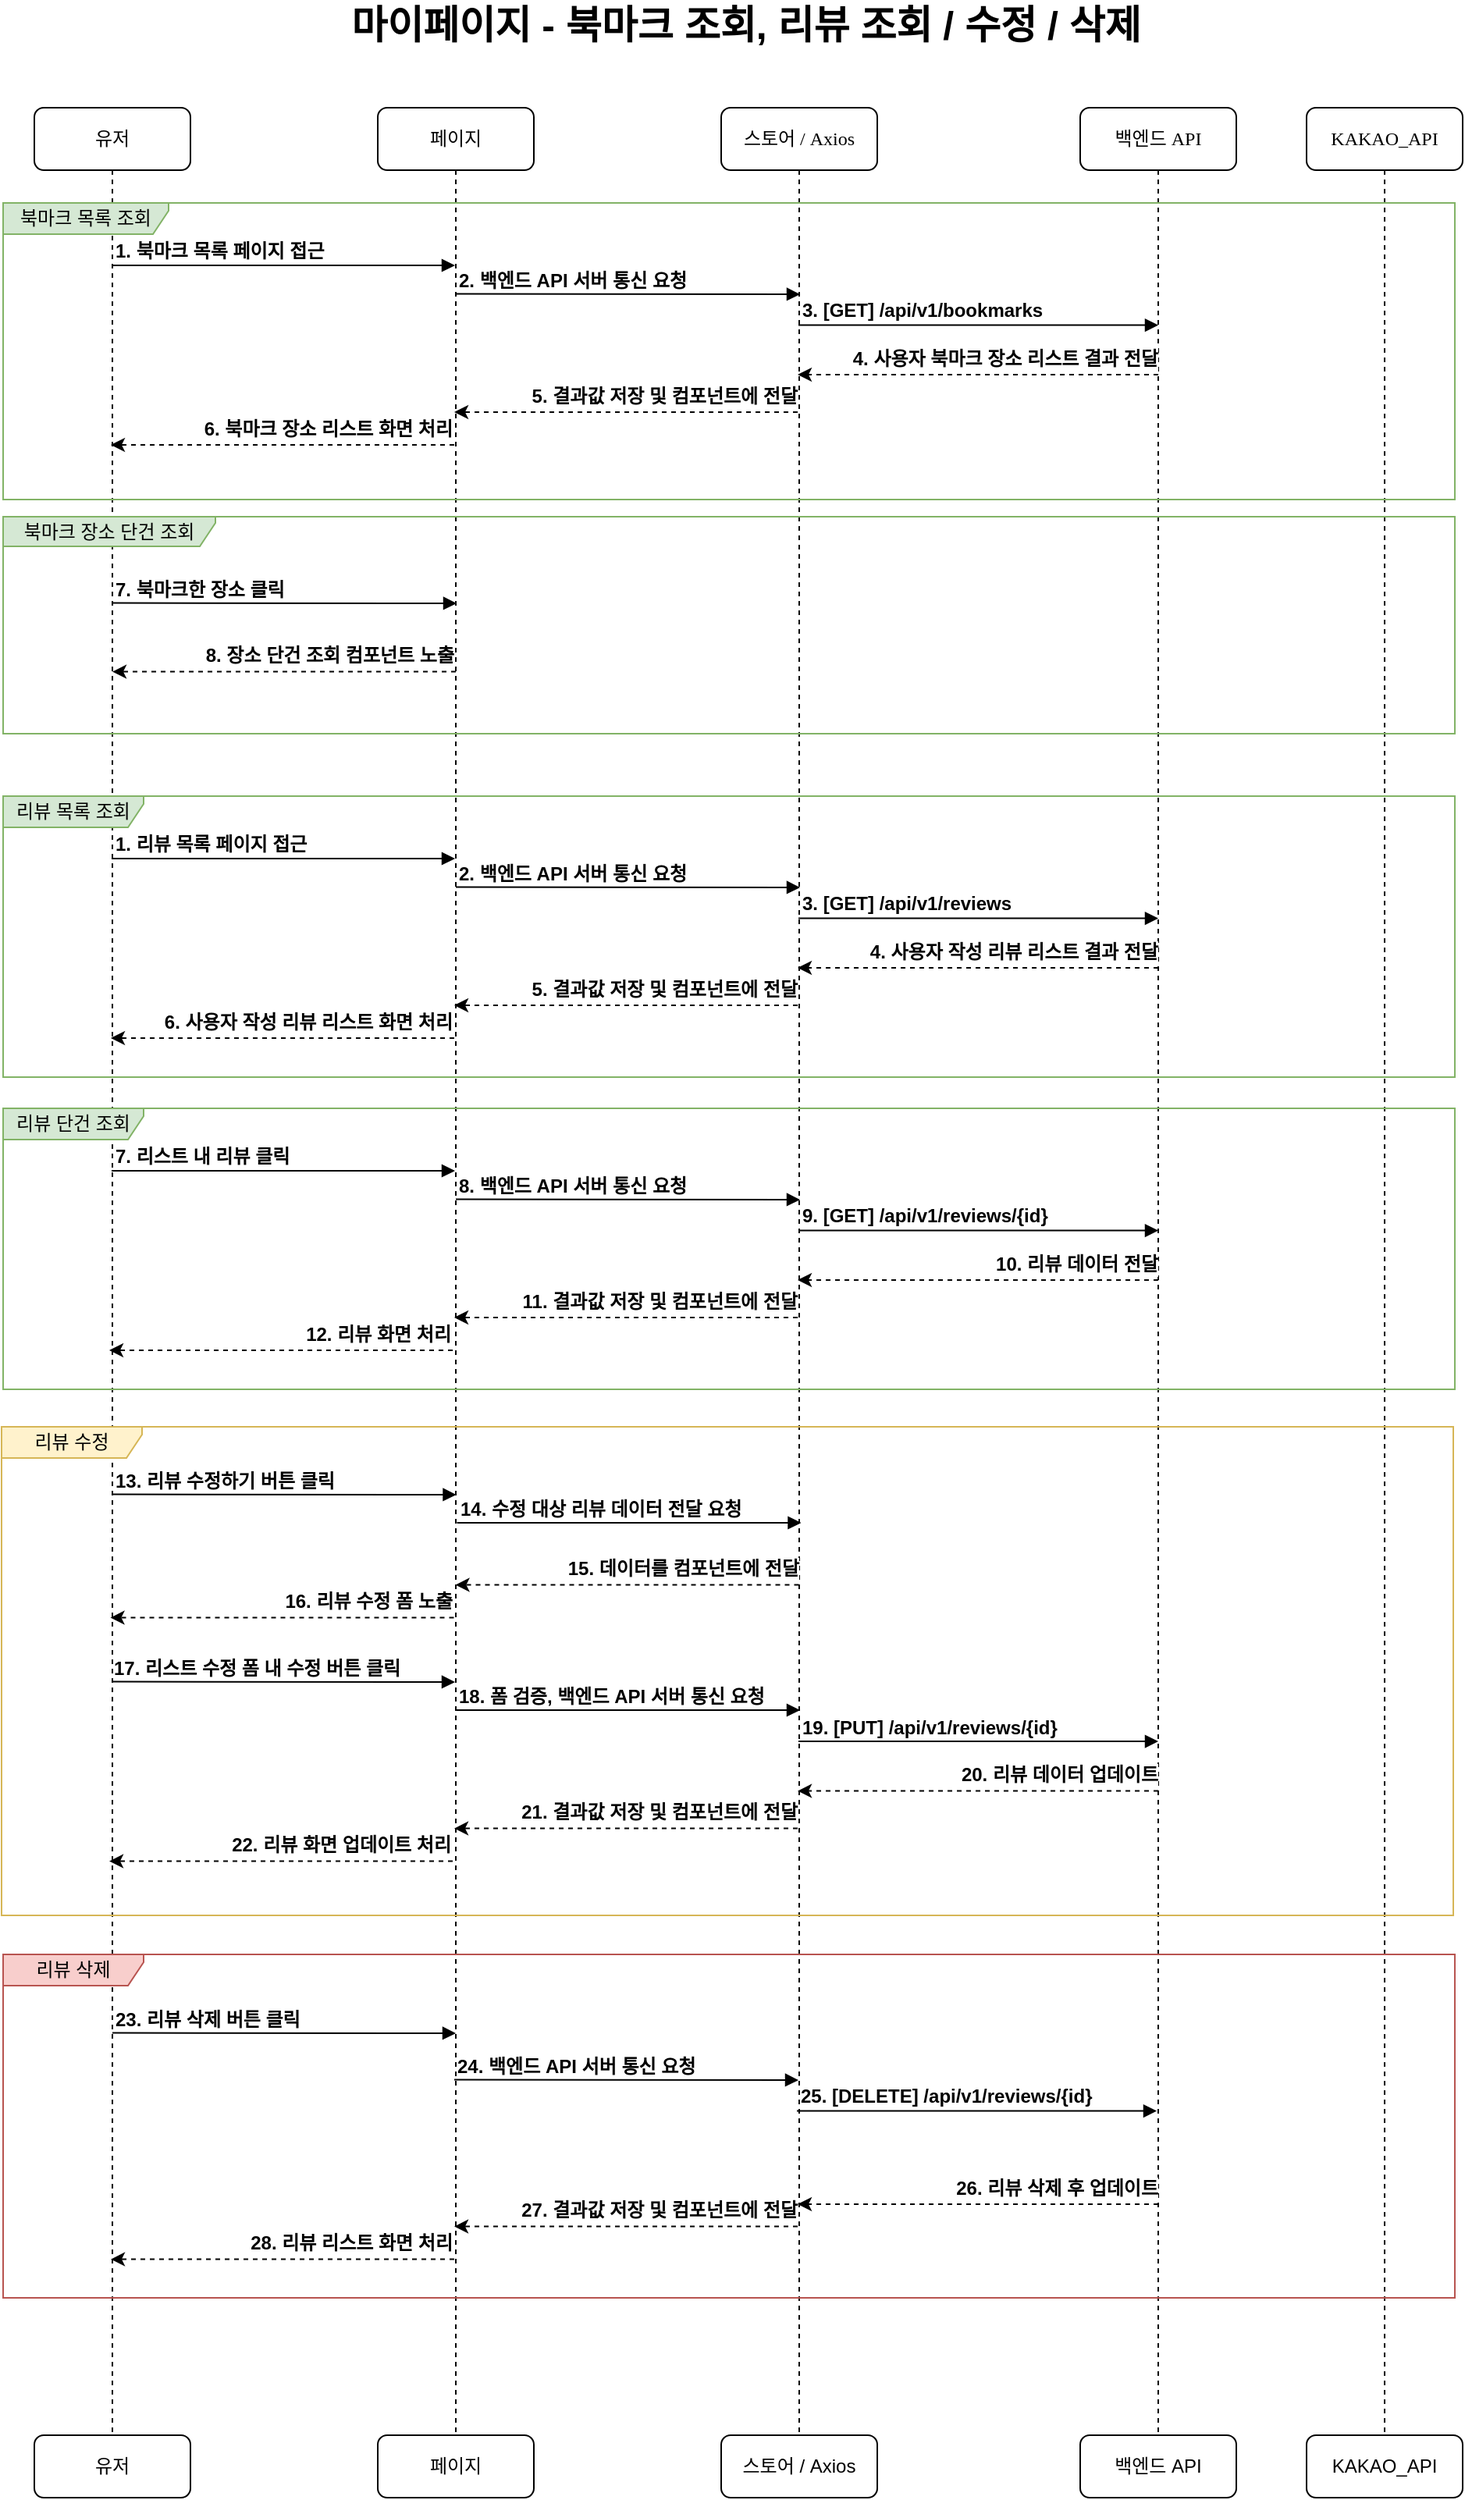 <mxfile version="21.2.6" type="device">
  <diagram name="Page-1" id="13e1069c-82ec-6db2-03f1-153e76fe0fe0">
    <mxGraphModel dx="1304" dy="643" grid="1" gridSize="10" guides="1" tooltips="1" connect="1" arrows="1" fold="1" page="1" pageScale="1" pageWidth="1100" pageHeight="850" background="none" math="0" shadow="0">
      <root>
        <mxCell id="0" />
        <mxCell id="1" parent="0" />
        <mxCell id="7baba1c4bc27f4b0-2" value="페이지" style="shape=umlLifeline;perimeter=lifelinePerimeter;whiteSpace=wrap;html=1;container=1;collapsible=0;recursiveResize=0;outlineConnect=0;rounded=1;shadow=0;comic=0;labelBackgroundColor=none;strokeWidth=1;fontFamily=Verdana;fontSize=12;align=center;" parent="1" vertex="1">
          <mxGeometry x="314" y="109" width="100" height="1491" as="geometry" />
        </mxCell>
        <mxCell id="7baba1c4bc27f4b0-3" value="스토어 / Axios" style="shape=umlLifeline;perimeter=lifelinePerimeter;whiteSpace=wrap;html=1;container=1;collapsible=0;recursiveResize=0;outlineConnect=0;rounded=1;shadow=0;comic=0;labelBackgroundColor=none;strokeWidth=1;fontFamily=Verdana;fontSize=12;align=center;movable=1;resizable=1;rotatable=1;deletable=1;editable=1;locked=0;connectable=1;" parent="1" vertex="1">
          <mxGeometry x="534" y="109" width="100" height="1491" as="geometry" />
        </mxCell>
        <mxCell id="7baba1c4bc27f4b0-4" value="KAKAO_API" style="shape=umlLifeline;perimeter=lifelinePerimeter;whiteSpace=wrap;html=1;container=1;collapsible=0;recursiveResize=0;outlineConnect=0;rounded=1;shadow=0;comic=0;labelBackgroundColor=none;strokeWidth=1;fontFamily=Verdana;fontSize=12;align=center;" parent="1" vertex="1">
          <mxGeometry x="909" y="109" width="100" height="1491" as="geometry" />
        </mxCell>
        <mxCell id="7baba1c4bc27f4b0-8" value="유저" style="shape=umlLifeline;perimeter=lifelinePerimeter;whiteSpace=wrap;html=1;container=1;collapsible=0;recursiveResize=0;outlineConnect=0;rounded=1;shadow=0;comic=0;labelBackgroundColor=none;strokeWidth=1;fontFamily=Verdana;fontSize=12;align=center;" parent="1" vertex="1">
          <mxGeometry x="94" y="109" width="100" height="1491" as="geometry" />
        </mxCell>
        <mxCell id="7baba1c4bc27f4b0-11" value="1. 북마크 목록 페이지 접근" style="html=1;verticalAlign=bottom;endArrow=block;labelBackgroundColor=none;fontFamily=Helvetica;fontSize=12;edgeStyle=elbowEdgeStyle;elbow=vertical;align=left;fontStyle=1" parent="1" edge="1">
          <mxGeometry x="-1" relative="1" as="geometry">
            <mxPoint x="143.5" y="210" as="sourcePoint" />
            <mxPoint x="363.5" y="210" as="targetPoint" />
            <mxPoint as="offset" />
          </mxGeometry>
        </mxCell>
        <mxCell id="d7kwrDIypniRsh-_axAG-28" value="유저" style="rounded=1;whiteSpace=wrap;html=1;fontSize=12;" parent="1" vertex="1">
          <mxGeometry x="94" y="1600" width="100" height="40" as="geometry" />
        </mxCell>
        <mxCell id="d7kwrDIypniRsh-_axAG-29" value="페이지" style="rounded=1;whiteSpace=wrap;html=1;fontSize=12;" parent="1" vertex="1">
          <mxGeometry x="314" y="1600" width="100" height="40" as="geometry" />
        </mxCell>
        <mxCell id="d7kwrDIypniRsh-_axAG-30" value="스토어 / Axios" style="rounded=1;whiteSpace=wrap;html=1;fontSize=12;" parent="1" vertex="1">
          <mxGeometry x="534" y="1600" width="100" height="40" as="geometry" />
        </mxCell>
        <mxCell id="d7kwrDIypniRsh-_axAG-31" value="KAKAO_API" style="rounded=1;whiteSpace=wrap;html=1;fontSize=12;" parent="1" vertex="1">
          <mxGeometry x="909" y="1600" width="100" height="40" as="geometry" />
        </mxCell>
        <mxCell id="d7kwrDIypniRsh-_axAG-33" value="&lt;span style=&quot;font-size: 25px;&quot;&gt;&lt;b&gt;마이페이지 - 북마크 조회, 리뷰 조회 / 수정 / 삭제&lt;/b&gt;&lt;/span&gt;" style="text;html=1;strokeColor=none;fillColor=none;align=center;verticalAlign=middle;whiteSpace=wrap;rounded=0;fontSize=12;" parent="1" vertex="1">
          <mxGeometry x="154" y="40" width="792" height="30" as="geometry" />
        </mxCell>
        <mxCell id="fj5dnLexoJdEt0vvxZNv-23" value="백엔드 API" style="shape=umlLifeline;perimeter=lifelinePerimeter;whiteSpace=wrap;html=1;container=1;collapsible=0;recursiveResize=0;outlineConnect=0;rounded=1;shadow=0;comic=0;labelBackgroundColor=none;strokeWidth=1;fontFamily=Verdana;fontSize=12;align=center;" parent="1" vertex="1">
          <mxGeometry x="764" y="109" width="100" height="1491" as="geometry" />
        </mxCell>
        <mxCell id="fj5dnLexoJdEt0vvxZNv-26" value="백엔드 API" style="rounded=1;whiteSpace=wrap;html=1;fontSize=12;" parent="1" vertex="1">
          <mxGeometry x="764" y="1600" width="100" height="40" as="geometry" />
        </mxCell>
        <mxCell id="fj5dnLexoJdEt0vvxZNv-49" value="북마크 목록 조회" style="shape=umlFrame;whiteSpace=wrap;html=1;pointerEvents=0;width=106;height=20;fillColor=#d5e8d4;strokeColor=#82b366;" parent="1" vertex="1">
          <mxGeometry x="74" y="170" width="930" height="190" as="geometry" />
        </mxCell>
        <mxCell id="N0yfgly27lMoUbKmG3n6-59" value="23. 리뷰 삭제 버튼 클릭" style="html=1;verticalAlign=bottom;endArrow=block;labelBackgroundColor=none;fontFamily=Helvetica;fontSize=12;edgeStyle=elbowEdgeStyle;elbow=vertical;align=left;fontStyle=1" edge="1" parent="1">
          <mxGeometry x="-0.997" relative="1" as="geometry">
            <mxPoint x="144" y="1342.26" as="sourcePoint" />
            <mxPoint x="364" y="1342.26" as="targetPoint" />
            <mxPoint as="offset" />
          </mxGeometry>
        </mxCell>
        <mxCell id="N0yfgly27lMoUbKmG3n6-60" value="24. 백엔드 API 서버 통신 요청" style="html=1;verticalAlign=bottom;endArrow=block;labelBackgroundColor=none;fontFamily=Helvetica;fontSize=12;edgeStyle=elbowEdgeStyle;elbow=vertical;align=left;fontStyle=1" edge="1" parent="1">
          <mxGeometry x="-1" relative="1" as="geometry">
            <mxPoint x="363" y="1372.26" as="sourcePoint" />
            <mxPoint x="583.5" y="1372.26" as="targetPoint" />
            <mxPoint as="offset" />
          </mxGeometry>
        </mxCell>
        <mxCell id="N0yfgly27lMoUbKmG3n6-61" value="25. [DELETE] /api/v1/reviews/{id}" style="html=1;verticalAlign=bottom;endArrow=block;labelBackgroundColor=none;fontFamily=Helvetica;fontSize=12;edgeStyle=elbowEdgeStyle;elbow=vertical;align=left;fontStyle=1;" edge="1" parent="1">
          <mxGeometry x="-1" relative="1" as="geometry">
            <mxPoint x="582.5" y="1392.26" as="sourcePoint" />
            <mxPoint x="813" y="1392.26" as="targetPoint" />
            <mxPoint as="offset" />
            <Array as="points">
              <mxPoint x="813" y="1392.26" />
            </Array>
          </mxGeometry>
        </mxCell>
        <mxCell id="N0yfgly27lMoUbKmG3n6-63" value="27. 결과값 저장 및 컴포넌트에 전달" style="endArrow=classic;html=1;rounded=0;dashed=1;align=right;fontSize=12;fontStyle=1" edge="1" parent="1">
          <mxGeometry x="-1" y="-10" width="50" height="50" relative="1" as="geometry">
            <mxPoint x="583" y="1466.26" as="sourcePoint" />
            <mxPoint x="363" y="1466.26" as="targetPoint" />
            <Array as="points">
              <mxPoint x="563" y="1466.26" />
            </Array>
            <mxPoint x="1" as="offset" />
          </mxGeometry>
        </mxCell>
        <mxCell id="N0yfgly27lMoUbKmG3n6-64" value="28. 리뷰 리스트 화면 처리" style="endArrow=classic;html=1;rounded=0;dashed=1;align=right;fontSize=12;fontStyle=1" edge="1" parent="1">
          <mxGeometry x="-1" y="-10" width="50" height="50" relative="1" as="geometry">
            <mxPoint x="363" y="1487.26" as="sourcePoint" />
            <mxPoint x="143" y="1487.26" as="targetPoint" />
            <Array as="points">
              <mxPoint x="363" y="1487.26" />
              <mxPoint x="333" y="1487.26" />
            </Array>
            <mxPoint as="offset" />
          </mxGeometry>
        </mxCell>
        <mxCell id="N0yfgly27lMoUbKmG3n6-65" value="26. 리뷰 삭제 후 업데이트" style="endArrow=classic;html=1;rounded=0;dashed=1;align=right;fontSize=12;fontStyle=1" edge="1" parent="1">
          <mxGeometry x="-1" y="-10" width="50" height="50" relative="1" as="geometry">
            <mxPoint x="814" y="1452" as="sourcePoint" />
            <mxPoint x="583" y="1452" as="targetPoint" />
            <Array as="points">
              <mxPoint x="779" y="1452" />
              <mxPoint x="749" y="1452" />
            </Array>
            <mxPoint x="1" as="offset" />
          </mxGeometry>
        </mxCell>
        <mxCell id="N0yfgly27lMoUbKmG3n6-68" value="리뷰 삭제" style="shape=umlFrame;whiteSpace=wrap;html=1;pointerEvents=0;width=90;height=20;fillColor=#f8cecc;strokeColor=#b85450;" vertex="1" parent="1">
          <mxGeometry x="74" y="1292" width="930" height="220" as="geometry" />
        </mxCell>
        <mxCell id="N0yfgly27lMoUbKmG3n6-69" value="2. 백엔드 API 서버 통신 요청" style="html=1;verticalAlign=bottom;endArrow=block;labelBackgroundColor=none;fontFamily=Helvetica;fontSize=12;edgeStyle=elbowEdgeStyle;elbow=vertical;align=left;fontStyle=1" edge="1" parent="1">
          <mxGeometry x="-1" relative="1" as="geometry">
            <mxPoint x="364" y="228.27" as="sourcePoint" />
            <mxPoint x="584.5" y="228.27" as="targetPoint" />
            <mxPoint as="offset" />
          </mxGeometry>
        </mxCell>
        <mxCell id="N0yfgly27lMoUbKmG3n6-70" value="3. [GET] /api/v1/bookmarks" style="html=1;verticalAlign=bottom;endArrow=block;labelBackgroundColor=none;fontFamily=Helvetica;fontSize=12;edgeStyle=elbowEdgeStyle;elbow=vertical;align=left;fontStyle=1;" edge="1" parent="1">
          <mxGeometry x="-1" relative="1" as="geometry">
            <mxPoint x="583.5" y="248.27" as="sourcePoint" />
            <mxPoint x="814" y="248.27" as="targetPoint" />
            <mxPoint as="offset" />
            <Array as="points">
              <mxPoint x="814" y="248.27" />
            </Array>
          </mxGeometry>
        </mxCell>
        <mxCell id="N0yfgly27lMoUbKmG3n6-71" value="5. 결과값 저장 및 컴포넌트에 전달" style="endArrow=classic;html=1;rounded=0;dashed=1;align=right;fontSize=12;fontStyle=1" edge="1" parent="1">
          <mxGeometry x="-1" y="-10" width="50" height="50" relative="1" as="geometry">
            <mxPoint x="583" y="304" as="sourcePoint" />
            <mxPoint x="363" y="304" as="targetPoint" />
            <Array as="points">
              <mxPoint x="563" y="304" />
            </Array>
            <mxPoint x="1" as="offset" />
          </mxGeometry>
        </mxCell>
        <mxCell id="N0yfgly27lMoUbKmG3n6-72" value="6. 북마크 장소 리스트 화면 처리" style="endArrow=classic;html=1;rounded=0;dashed=1;align=right;fontSize=12;fontStyle=1" edge="1" parent="1">
          <mxGeometry x="-1" y="-10" width="50" height="50" relative="1" as="geometry">
            <mxPoint x="363" y="325" as="sourcePoint" />
            <mxPoint x="143" y="325" as="targetPoint" />
            <Array as="points">
              <mxPoint x="363" y="325" />
              <mxPoint x="333" y="325" />
            </Array>
            <mxPoint as="offset" />
          </mxGeometry>
        </mxCell>
        <mxCell id="N0yfgly27lMoUbKmG3n6-73" value="4. 사용자 북마크 장소 리스트 결과 전달" style="endArrow=classic;html=1;rounded=0;dashed=1;align=right;fontSize=12;fontStyle=1" edge="1" parent="1">
          <mxGeometry x="-1" y="-10" width="50" height="50" relative="1" as="geometry">
            <mxPoint x="814" y="280" as="sourcePoint" />
            <mxPoint x="583" y="280" as="targetPoint" />
            <Array as="points">
              <mxPoint x="779" y="280" />
              <mxPoint x="749" y="280" />
            </Array>
            <mxPoint x="1" as="offset" />
          </mxGeometry>
        </mxCell>
        <mxCell id="N0yfgly27lMoUbKmG3n6-74" value="7. 북마크한 장소 클릭" style="html=1;verticalAlign=bottom;endArrow=block;labelBackgroundColor=none;fontFamily=Helvetica;fontSize=12;edgeStyle=elbowEdgeStyle;elbow=vertical;align=left;fontStyle=1" edge="1" parent="1">
          <mxGeometry x="-1" relative="1" as="geometry">
            <mxPoint x="144.5" y="426.27" as="sourcePoint" />
            <mxPoint x="364.5" y="426.27" as="targetPoint" />
            <mxPoint as="offset" />
          </mxGeometry>
        </mxCell>
        <mxCell id="N0yfgly27lMoUbKmG3n6-75" value="8. 장소 단건 조회 컴포넌트 노출" style="endArrow=classic;html=1;rounded=0;dashed=1;align=right;fontSize=12;fontStyle=1" edge="1" parent="1">
          <mxGeometry x="-1" y="-10" width="50" height="50" relative="1" as="geometry">
            <mxPoint x="364" y="470.27" as="sourcePoint" />
            <mxPoint x="144" y="470.27" as="targetPoint" />
            <Array as="points">
              <mxPoint x="364" y="470.27" />
              <mxPoint x="334" y="470.27" />
            </Array>
            <mxPoint as="offset" />
          </mxGeometry>
        </mxCell>
        <mxCell id="N0yfgly27lMoUbKmG3n6-76" value="북마크 장소 단건 조회" style="shape=umlFrame;whiteSpace=wrap;html=1;pointerEvents=0;width=136;height=19;fillColor=#d5e8d4;strokeColor=#82b366;" vertex="1" parent="1">
          <mxGeometry x="74" y="371" width="930" height="139" as="geometry" />
        </mxCell>
        <mxCell id="N0yfgly27lMoUbKmG3n6-77" value="1. 리뷰 목록 페이지 접근" style="html=1;verticalAlign=bottom;endArrow=block;labelBackgroundColor=none;fontFamily=Helvetica;fontSize=12;edgeStyle=elbowEdgeStyle;elbow=vertical;align=left;fontStyle=1" edge="1" parent="1">
          <mxGeometry x="-1" relative="1" as="geometry">
            <mxPoint x="143.5" y="590" as="sourcePoint" />
            <mxPoint x="363.5" y="590" as="targetPoint" />
            <mxPoint as="offset" />
          </mxGeometry>
        </mxCell>
        <mxCell id="N0yfgly27lMoUbKmG3n6-78" value="리뷰 목록 조회" style="shape=umlFrame;whiteSpace=wrap;html=1;pointerEvents=0;width=90;height=20;fillColor=#d5e8d4;strokeColor=#82b366;" vertex="1" parent="1">
          <mxGeometry x="74" y="550" width="930" height="180" as="geometry" />
        </mxCell>
        <mxCell id="N0yfgly27lMoUbKmG3n6-79" value="2. 백엔드 API 서버 통신 요청" style="html=1;verticalAlign=bottom;endArrow=block;labelBackgroundColor=none;fontFamily=Helvetica;fontSize=12;edgeStyle=elbowEdgeStyle;elbow=vertical;align=left;fontStyle=1" edge="1" parent="1">
          <mxGeometry x="-1" relative="1" as="geometry">
            <mxPoint x="364" y="608.27" as="sourcePoint" />
            <mxPoint x="584.5" y="608.27" as="targetPoint" />
            <mxPoint as="offset" />
          </mxGeometry>
        </mxCell>
        <mxCell id="N0yfgly27lMoUbKmG3n6-80" value="3. [GET] /api/v1/reviews" style="html=1;verticalAlign=bottom;endArrow=block;labelBackgroundColor=none;fontFamily=Helvetica;fontSize=12;edgeStyle=elbowEdgeStyle;elbow=vertical;align=left;fontStyle=1;" edge="1" parent="1">
          <mxGeometry x="-1" relative="1" as="geometry">
            <mxPoint x="583.5" y="628.27" as="sourcePoint" />
            <mxPoint x="814" y="628.27" as="targetPoint" />
            <mxPoint as="offset" />
            <Array as="points">
              <mxPoint x="814" y="628.27" />
            </Array>
          </mxGeometry>
        </mxCell>
        <mxCell id="N0yfgly27lMoUbKmG3n6-81" value="5. 결과값 저장 및 컴포넌트에 전달" style="endArrow=classic;html=1;rounded=0;dashed=1;align=right;fontSize=12;fontStyle=1" edge="1" parent="1">
          <mxGeometry x="-1" y="-10" width="50" height="50" relative="1" as="geometry">
            <mxPoint x="583" y="684" as="sourcePoint" />
            <mxPoint x="363" y="684" as="targetPoint" />
            <Array as="points">
              <mxPoint x="563" y="684" />
            </Array>
            <mxPoint x="1" as="offset" />
          </mxGeometry>
        </mxCell>
        <mxCell id="N0yfgly27lMoUbKmG3n6-82" value="6. 사용자 작성 리뷰 리스트 화면 처리" style="endArrow=classic;html=1;rounded=0;dashed=1;align=right;fontSize=12;fontStyle=1" edge="1" parent="1">
          <mxGeometry x="-1" y="-10" width="50" height="50" relative="1" as="geometry">
            <mxPoint x="363" y="705" as="sourcePoint" />
            <mxPoint x="143" y="705" as="targetPoint" />
            <Array as="points">
              <mxPoint x="363" y="705" />
              <mxPoint x="333" y="705" />
            </Array>
            <mxPoint as="offset" />
          </mxGeometry>
        </mxCell>
        <mxCell id="N0yfgly27lMoUbKmG3n6-83" value="4. 사용자 작성 리뷰 리스트 결과 전달" style="endArrow=classic;html=1;rounded=0;dashed=1;align=right;fontSize=12;fontStyle=1" edge="1" parent="1">
          <mxGeometry x="-1" y="-10" width="50" height="50" relative="1" as="geometry">
            <mxPoint x="814" y="660" as="sourcePoint" />
            <mxPoint x="583" y="660" as="targetPoint" />
            <Array as="points">
              <mxPoint x="779" y="660" />
              <mxPoint x="749" y="660" />
            </Array>
            <mxPoint x="1" as="offset" />
          </mxGeometry>
        </mxCell>
        <mxCell id="N0yfgly27lMoUbKmG3n6-84" value="7. 리스트 내 리뷰 클릭" style="html=1;verticalAlign=bottom;endArrow=block;labelBackgroundColor=none;fontFamily=Helvetica;fontSize=12;edgeStyle=elbowEdgeStyle;elbow=vertical;align=left;fontStyle=1" edge="1" parent="1">
          <mxGeometry x="-0.998" relative="1" as="geometry">
            <mxPoint x="143.5" y="790" as="sourcePoint" />
            <mxPoint x="363.5" y="790" as="targetPoint" />
            <mxPoint as="offset" />
          </mxGeometry>
        </mxCell>
        <mxCell id="N0yfgly27lMoUbKmG3n6-85" value="리뷰 단건 조회" style="shape=umlFrame;whiteSpace=wrap;html=1;pointerEvents=0;width=90;height=20;fillColor=#d5e8d4;strokeColor=#82b366;" vertex="1" parent="1">
          <mxGeometry x="74" y="750" width="930" height="180" as="geometry" />
        </mxCell>
        <mxCell id="N0yfgly27lMoUbKmG3n6-86" value="8. 백엔드 API 서버 통신 요청" style="html=1;verticalAlign=bottom;endArrow=block;labelBackgroundColor=none;fontFamily=Helvetica;fontSize=12;edgeStyle=elbowEdgeStyle;elbow=vertical;align=left;fontStyle=1" edge="1" parent="1">
          <mxGeometry x="-1" relative="1" as="geometry">
            <mxPoint x="364" y="808.27" as="sourcePoint" />
            <mxPoint x="584.5" y="808.27" as="targetPoint" />
            <mxPoint as="offset" />
          </mxGeometry>
        </mxCell>
        <mxCell id="N0yfgly27lMoUbKmG3n6-87" value="9. [GET] /api/v1/reviews/{id}" style="html=1;verticalAlign=bottom;endArrow=block;labelBackgroundColor=none;fontFamily=Helvetica;fontSize=12;edgeStyle=elbowEdgeStyle;elbow=vertical;align=left;fontStyle=1;" edge="1" parent="1">
          <mxGeometry x="-1" relative="1" as="geometry">
            <mxPoint x="583.5" y="828.27" as="sourcePoint" />
            <mxPoint x="814" y="828.27" as="targetPoint" />
            <mxPoint as="offset" />
            <Array as="points">
              <mxPoint x="814" y="828.27" />
            </Array>
          </mxGeometry>
        </mxCell>
        <mxCell id="N0yfgly27lMoUbKmG3n6-88" value="11. 결과값 저장 및 컴포넌트에 전달" style="endArrow=classic;html=1;rounded=0;dashed=1;align=right;fontSize=12;fontStyle=1" edge="1" parent="1">
          <mxGeometry x="-1" y="-10" width="50" height="50" relative="1" as="geometry">
            <mxPoint x="583" y="884" as="sourcePoint" />
            <mxPoint x="363" y="884" as="targetPoint" />
            <Array as="points">
              <mxPoint x="563" y="884" />
            </Array>
            <mxPoint x="1" as="offset" />
          </mxGeometry>
        </mxCell>
        <mxCell id="N0yfgly27lMoUbKmG3n6-89" value="12. 리뷰 화면 처리" style="endArrow=classic;html=1;rounded=0;dashed=1;align=right;fontSize=12;fontStyle=1" edge="1" parent="1">
          <mxGeometry x="-1" y="-10" width="50" height="50" relative="1" as="geometry">
            <mxPoint x="362" y="905" as="sourcePoint" />
            <mxPoint x="142" y="905" as="targetPoint" />
            <Array as="points">
              <mxPoint x="362" y="905" />
              <mxPoint x="332" y="905" />
            </Array>
            <mxPoint as="offset" />
          </mxGeometry>
        </mxCell>
        <mxCell id="N0yfgly27lMoUbKmG3n6-90" value="10. 리뷰 데이터 전달" style="endArrow=classic;html=1;rounded=0;dashed=1;align=right;fontSize=12;fontStyle=1" edge="1" parent="1">
          <mxGeometry x="-1" y="-10" width="50" height="50" relative="1" as="geometry">
            <mxPoint x="814" y="860" as="sourcePoint" />
            <mxPoint x="583" y="860" as="targetPoint" />
            <Array as="points">
              <mxPoint x="779" y="860" />
              <mxPoint x="749" y="860" />
            </Array>
            <mxPoint x="1" as="offset" />
          </mxGeometry>
        </mxCell>
        <mxCell id="N0yfgly27lMoUbKmG3n6-91" value="13. 리뷰 수정하기 버튼 클릭" style="html=1;verticalAlign=bottom;endArrow=block;labelBackgroundColor=none;fontFamily=Helvetica;fontSize=12;edgeStyle=elbowEdgeStyle;elbow=vertical;align=left;fontStyle=1" edge="1" parent="1">
          <mxGeometry x="-0.998" relative="1" as="geometry">
            <mxPoint x="144.25" y="997.27" as="sourcePoint" />
            <mxPoint x="364.25" y="997.27" as="targetPoint" />
            <mxPoint as="offset" />
          </mxGeometry>
        </mxCell>
        <mxCell id="N0yfgly27lMoUbKmG3n6-92" value="14. 수정 대상 리뷰 데이터 전달 요청" style="html=1;verticalAlign=bottom;endArrow=block;labelBackgroundColor=none;fontFamily=Helvetica;fontSize=12;edgeStyle=elbowEdgeStyle;elbow=vertical;align=left;fontStyle=1" edge="1" parent="1">
          <mxGeometry x="-1" relative="1" as="geometry">
            <mxPoint x="364.75" y="1015.54" as="sourcePoint" />
            <mxPoint x="585.25" y="1015.54" as="targetPoint" />
            <mxPoint as="offset" />
          </mxGeometry>
        </mxCell>
        <mxCell id="N0yfgly27lMoUbKmG3n6-93" value="15. 데이터를 컴포넌트에 전달" style="endArrow=classic;html=1;rounded=0;dashed=1;align=right;fontSize=12;fontStyle=1" edge="1" parent="1">
          <mxGeometry x="-1" y="-10" width="50" height="50" relative="1" as="geometry">
            <mxPoint x="583.75" y="1055.27" as="sourcePoint" />
            <mxPoint x="363.75" y="1055.27" as="targetPoint" />
            <Array as="points">
              <mxPoint x="563.75" y="1055.27" />
            </Array>
            <mxPoint x="1" as="offset" />
          </mxGeometry>
        </mxCell>
        <mxCell id="N0yfgly27lMoUbKmG3n6-94" value="16. 리뷰 수정 폼 노출" style="endArrow=classic;html=1;rounded=0;dashed=1;align=right;fontSize=12;fontStyle=1" edge="1" parent="1">
          <mxGeometry x="-1" y="-10" width="50" height="50" relative="1" as="geometry">
            <mxPoint x="362.75" y="1076.27" as="sourcePoint" />
            <mxPoint x="142.75" y="1076.27" as="targetPoint" />
            <Array as="points">
              <mxPoint x="362.75" y="1076.27" />
              <mxPoint x="332.75" y="1076.27" />
            </Array>
            <mxPoint as="offset" />
          </mxGeometry>
        </mxCell>
        <mxCell id="N0yfgly27lMoUbKmG3n6-95" value="17. 리스트 수정 폼 내 수정 버튼 클릭" style="html=1;verticalAlign=bottom;endArrow=block;labelBackgroundColor=none;fontFamily=Helvetica;fontSize=12;edgeStyle=elbowEdgeStyle;elbow=vertical;align=left;fontStyle=1" edge="1" parent="1">
          <mxGeometry x="-0.998" relative="1" as="geometry">
            <mxPoint x="143.5" y="1117.27" as="sourcePoint" />
            <mxPoint x="363.5" y="1117.27" as="targetPoint" />
            <mxPoint as="offset" />
          </mxGeometry>
        </mxCell>
        <mxCell id="N0yfgly27lMoUbKmG3n6-96" value="18. 폼 검증, 백엔드 API 서버 통신 요청" style="html=1;verticalAlign=bottom;endArrow=block;labelBackgroundColor=none;fontFamily=Helvetica;fontSize=12;edgeStyle=elbowEdgeStyle;elbow=vertical;align=left;fontStyle=1" edge="1" parent="1">
          <mxGeometry x="-1" relative="1" as="geometry">
            <mxPoint x="364" y="1135.54" as="sourcePoint" />
            <mxPoint x="584.5" y="1135.54" as="targetPoint" />
            <mxPoint as="offset" />
          </mxGeometry>
        </mxCell>
        <mxCell id="N0yfgly27lMoUbKmG3n6-97" value="19. [PUT] /api/v1/reviews/{id}" style="html=1;verticalAlign=bottom;endArrow=block;labelBackgroundColor=none;fontFamily=Helvetica;fontSize=12;edgeStyle=elbowEdgeStyle;elbow=vertical;align=left;fontStyle=1;" edge="1" parent="1">
          <mxGeometry x="-1" relative="1" as="geometry">
            <mxPoint x="583.5" y="1155.54" as="sourcePoint" />
            <mxPoint x="814" y="1155.54" as="targetPoint" />
            <mxPoint as="offset" />
            <Array as="points">
              <mxPoint x="814" y="1155.54" />
            </Array>
          </mxGeometry>
        </mxCell>
        <mxCell id="N0yfgly27lMoUbKmG3n6-98" value="21. 결과값 저장 및 컴포넌트에 전달" style="endArrow=classic;html=1;rounded=0;dashed=1;align=right;fontSize=12;fontStyle=1" edge="1" parent="1">
          <mxGeometry x="-1" y="-10" width="50" height="50" relative="1" as="geometry">
            <mxPoint x="583" y="1211.27" as="sourcePoint" />
            <mxPoint x="363" y="1211.27" as="targetPoint" />
            <Array as="points">
              <mxPoint x="563" y="1211.27" />
            </Array>
            <mxPoint x="1" as="offset" />
          </mxGeometry>
        </mxCell>
        <mxCell id="N0yfgly27lMoUbKmG3n6-99" value="22. 리뷰 화면 업데이트 처리" style="endArrow=classic;html=1;rounded=0;dashed=1;align=right;fontSize=12;fontStyle=1" edge="1" parent="1">
          <mxGeometry x="-1" y="-10" width="50" height="50" relative="1" as="geometry">
            <mxPoint x="362" y="1232.27" as="sourcePoint" />
            <mxPoint x="142" y="1232.27" as="targetPoint" />
            <Array as="points">
              <mxPoint x="362" y="1232.27" />
              <mxPoint x="332" y="1232.27" />
            </Array>
            <mxPoint as="offset" />
          </mxGeometry>
        </mxCell>
        <mxCell id="N0yfgly27lMoUbKmG3n6-100" value="20. 리뷰 데이터 업데이트" style="endArrow=classic;html=1;rounded=0;dashed=1;align=right;fontSize=12;fontStyle=1" edge="1" parent="1">
          <mxGeometry x="-1" y="-10" width="50" height="50" relative="1" as="geometry">
            <mxPoint x="814" y="1187.27" as="sourcePoint" />
            <mxPoint x="583" y="1187.27" as="targetPoint" />
            <Array as="points">
              <mxPoint x="779" y="1187.27" />
              <mxPoint x="749" y="1187.27" />
            </Array>
            <mxPoint x="1" as="offset" />
          </mxGeometry>
        </mxCell>
        <mxCell id="N0yfgly27lMoUbKmG3n6-101" value="리뷰 수정" style="shape=umlFrame;whiteSpace=wrap;html=1;pointerEvents=0;width=90;height=20;fillColor=#fff2cc;strokeColor=#d6b656;" vertex="1" parent="1">
          <mxGeometry x="73" y="954" width="930" height="313" as="geometry" />
        </mxCell>
      </root>
    </mxGraphModel>
  </diagram>
</mxfile>
